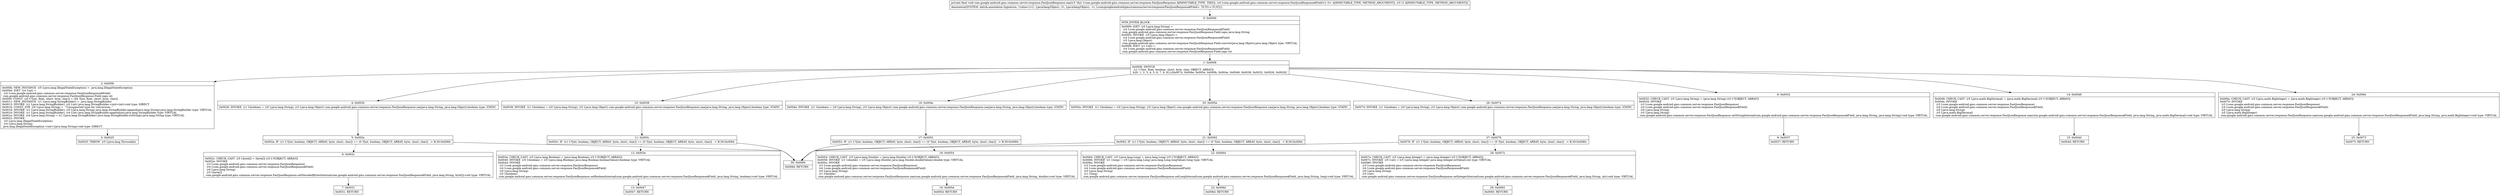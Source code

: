 digraph "CFG forcom.google.android.gms.common.server.response.FastJsonResponse.zaa(Lcom\/google\/android\/gms\/common\/server\/response\/FastJsonResponse$Field;Ljava\/lang\/Object;)V" {
Node_0 [shape=record,label="{0\:\ 0x0000|MTH_ENTER_BLOCK\l|0x0000: IGET  (r0 I:java.lang.String) = \l  (r4 I:com.google.android.gms.common.server.response.FastJsonResponse$Field)\l com.google.android.gms.common.server.response.FastJsonResponse.Field.zapu java.lang.String \l0x0002: INVOKE  (r5 I:java.lang.Object) = \l  (r4 I:com.google.android.gms.common.server.response.FastJsonResponse$Field)\l  (r5 I:java.lang.Object)\l com.google.android.gms.common.server.response.FastJsonResponse.Field.convert(java.lang.Object):java.lang.Object type: VIRTUAL \l0x0006: IGET  (r1 I:int) = \l  (r4 I:com.google.android.gms.common.server.response.FastJsonResponse$Field)\l com.google.android.gms.common.server.response.FastJsonResponse.Field.zaps int \l}"];
Node_1 [shape=record,label="{1\:\ 0x0008|0x0008: SWITCH  \l  (r1 I:?[int, float, boolean, short, byte, char, OBJECT, ARRAY])\l k:[0, 1, 2, 3, 4, 5, 6, 7, 8, 9] t:[0x0074, 0x006e, 0x005e, 0x000b, 0x004e, 0x0048, 0x0038, 0x0032, 0x0026, 0x0026] \l}"];
Node_2 [shape=record,label="{2\:\ 0x000b|0x000b: NEW_INSTANCE  (r5 I:java.lang.IllegalStateException) =  java.lang.IllegalStateException \l0x000d: IGET  (r4 I:int) = \l  (r4 I:com.google.android.gms.common.server.response.FastJsonResponse$Field)\l com.google.android.gms.common.server.response.FastJsonResponse.Field.zaps int \l0x000f: CONST  (r0 I:?[int, float, short, byte, char]) = (44 ?[int, float, short, byte, char]) \l0x0011: NEW_INSTANCE  (r1 I:java.lang.StringBuilder) =  java.lang.StringBuilder \l0x0013: INVOKE  (r1 I:java.lang.StringBuilder), (r0 I:int) java.lang.StringBuilder.\<init\>(int):void type: DIRECT \l0x0016: CONST_STR  (r0 I:java.lang.String) =  \"Unsupported type for conversion: \" \l0x0018: INVOKE  (r1 I:java.lang.StringBuilder), (r0 I:java.lang.String) java.lang.StringBuilder.append(java.lang.String):java.lang.StringBuilder type: VIRTUAL \l0x001b: INVOKE  (r1 I:java.lang.StringBuilder), (r4 I:int) java.lang.StringBuilder.append(int):java.lang.StringBuilder type: VIRTUAL \l0x001e: INVOKE  (r4 I:java.lang.String) = (r1 I:java.lang.StringBuilder) java.lang.StringBuilder.toString():java.lang.String type: VIRTUAL \l0x0022: INVOKE  \l  (r5 I:java.lang.IllegalStateException)\l  (r4 I:java.lang.String)\l java.lang.IllegalStateException.\<init\>(java.lang.String):void type: DIRECT \l}"];
Node_3 [shape=record,label="{3\:\ 0x0025|0x0025: THROW  (r5 I:java.lang.Throwable) \l}"];
Node_4 [shape=record,label="{4\:\ 0x0026|0x0026: INVOKE  (r1 I:boolean) = (r0 I:java.lang.String), (r5 I:java.lang.Object) com.google.android.gms.common.server.response.FastJsonResponse.zaa(java.lang.String, java.lang.Object):boolean type: STATIC \l}"];
Node_5 [shape=record,label="{5\:\ 0x002a|0x002a: IF  (r1 I:?[int, boolean, OBJECT, ARRAY, byte, short, char]) == (0 ?[int, boolean, OBJECT, ARRAY, byte, short, char])  \-\> B:30:0x0084 \l}"];
Node_6 [shape=record,label="{6\:\ 0x002c|0x002c: CHECK_CAST  (r5 I:byte[]) = (byte[]) (r5 I:?[OBJECT, ARRAY]) \l0x002e: INVOKE  \l  (r3 I:com.google.android.gms.common.server.response.FastJsonResponse)\l  (r4 I:com.google.android.gms.common.server.response.FastJsonResponse$Field)\l  (r0 I:java.lang.String)\l  (r5 I:byte[])\l com.google.android.gms.common.server.response.FastJsonResponse.setDecodedBytesInternal(com.google.android.gms.common.server.response.FastJsonResponse$Field, java.lang.String, byte[]):void type: VIRTUAL \l}"];
Node_7 [shape=record,label="{7\:\ 0x0031|0x0031: RETURN   \l}"];
Node_8 [shape=record,label="{8\:\ 0x0032|0x0032: CHECK_CAST  (r5 I:java.lang.String) = (java.lang.String) (r5 I:?[OBJECT, ARRAY]) \l0x0034: INVOKE  \l  (r3 I:com.google.android.gms.common.server.response.FastJsonResponse)\l  (r4 I:com.google.android.gms.common.server.response.FastJsonResponse$Field)\l  (r0 I:java.lang.String)\l  (r5 I:java.lang.String)\l com.google.android.gms.common.server.response.FastJsonResponse.setStringInternal(com.google.android.gms.common.server.response.FastJsonResponse$Field, java.lang.String, java.lang.String):void type: VIRTUAL \l}"];
Node_9 [shape=record,label="{9\:\ 0x0037|0x0037: RETURN   \l}"];
Node_10 [shape=record,label="{10\:\ 0x0038|0x0038: INVOKE  (r1 I:boolean) = (r0 I:java.lang.String), (r5 I:java.lang.Object) com.google.android.gms.common.server.response.FastJsonResponse.zaa(java.lang.String, java.lang.Object):boolean type: STATIC \l}"];
Node_11 [shape=record,label="{11\:\ 0x003c|0x003c: IF  (r1 I:?[int, boolean, OBJECT, ARRAY, byte, short, char]) == (0 ?[int, boolean, OBJECT, ARRAY, byte, short, char])  \-\> B:30:0x0084 \l}"];
Node_12 [shape=record,label="{12\:\ 0x003e|0x003e: CHECK_CAST  (r5 I:java.lang.Boolean) = (java.lang.Boolean) (r5 I:?[OBJECT, ARRAY]) \l0x0040: INVOKE  (r5 I:boolean) = (r5 I:java.lang.Boolean) java.lang.Boolean.booleanValue():boolean type: VIRTUAL \l0x0044: INVOKE  \l  (r3 I:com.google.android.gms.common.server.response.FastJsonResponse)\l  (r4 I:com.google.android.gms.common.server.response.FastJsonResponse$Field)\l  (r0 I:java.lang.String)\l  (r5 I:boolean)\l com.google.android.gms.common.server.response.FastJsonResponse.setBooleanInternal(com.google.android.gms.common.server.response.FastJsonResponse$Field, java.lang.String, boolean):void type: VIRTUAL \l}"];
Node_13 [shape=record,label="{13\:\ 0x0047|0x0047: RETURN   \l}"];
Node_14 [shape=record,label="{14\:\ 0x0048|0x0048: CHECK_CAST  (r5 I:java.math.BigDecimal) = (java.math.BigDecimal) (r5 I:?[OBJECT, ARRAY]) \l0x004a: INVOKE  \l  (r3 I:com.google.android.gms.common.server.response.FastJsonResponse)\l  (r4 I:com.google.android.gms.common.server.response.FastJsonResponse$Field)\l  (r0 I:java.lang.String)\l  (r5 I:java.math.BigDecimal)\l com.google.android.gms.common.server.response.FastJsonResponse.zaa(com.google.android.gms.common.server.response.FastJsonResponse$Field, java.lang.String, java.math.BigDecimal):void type: VIRTUAL \l}"];
Node_15 [shape=record,label="{15\:\ 0x004d|0x004d: RETURN   \l}"];
Node_16 [shape=record,label="{16\:\ 0x004e|0x004e: INVOKE  (r1 I:boolean) = (r0 I:java.lang.String), (r5 I:java.lang.Object) com.google.android.gms.common.server.response.FastJsonResponse.zaa(java.lang.String, java.lang.Object):boolean type: STATIC \l}"];
Node_17 [shape=record,label="{17\:\ 0x0052|0x0052: IF  (r1 I:?[int, boolean, OBJECT, ARRAY, byte, short, char]) == (0 ?[int, boolean, OBJECT, ARRAY, byte, short, char])  \-\> B:30:0x0084 \l}"];
Node_18 [shape=record,label="{18\:\ 0x0054|0x0054: CHECK_CAST  (r5 I:java.lang.Double) = (java.lang.Double) (r5 I:?[OBJECT, ARRAY]) \l0x0056: INVOKE  (r1 I:double) = (r5 I:java.lang.Double) java.lang.Double.doubleValue():double type: VIRTUAL \l0x005a: INVOKE  \l  (r3 I:com.google.android.gms.common.server.response.FastJsonResponse)\l  (r4 I:com.google.android.gms.common.server.response.FastJsonResponse$Field)\l  (r0 I:java.lang.String)\l  (r1 I:double)\l com.google.android.gms.common.server.response.FastJsonResponse.zaa(com.google.android.gms.common.server.response.FastJsonResponse$Field, java.lang.String, double):void type: VIRTUAL \l}"];
Node_19 [shape=record,label="{19\:\ 0x005d|0x005d: RETURN   \l}"];
Node_20 [shape=record,label="{20\:\ 0x005e|0x005e: INVOKE  (r1 I:boolean) = (r0 I:java.lang.String), (r5 I:java.lang.Object) com.google.android.gms.common.server.response.FastJsonResponse.zaa(java.lang.String, java.lang.Object):boolean type: STATIC \l}"];
Node_21 [shape=record,label="{21\:\ 0x0062|0x0062: IF  (r1 I:?[int, boolean, OBJECT, ARRAY, byte, short, char]) == (0 ?[int, boolean, OBJECT, ARRAY, byte, short, char])  \-\> B:30:0x0084 \l}"];
Node_22 [shape=record,label="{22\:\ 0x0064|0x0064: CHECK_CAST  (r5 I:java.lang.Long) = (java.lang.Long) (r5 I:?[OBJECT, ARRAY]) \l0x0066: INVOKE  (r1 I:long) = (r5 I:java.lang.Long) java.lang.Long.longValue():long type: VIRTUAL \l0x006a: INVOKE  \l  (r3 I:com.google.android.gms.common.server.response.FastJsonResponse)\l  (r4 I:com.google.android.gms.common.server.response.FastJsonResponse$Field)\l  (r0 I:java.lang.String)\l  (r1 I:long)\l com.google.android.gms.common.server.response.FastJsonResponse.setLongInternal(com.google.android.gms.common.server.response.FastJsonResponse$Field, java.lang.String, long):void type: VIRTUAL \l}"];
Node_23 [shape=record,label="{23\:\ 0x006d|0x006d: RETURN   \l}"];
Node_24 [shape=record,label="{24\:\ 0x006e|0x006e: CHECK_CAST  (r5 I:java.math.BigInteger) = (java.math.BigInteger) (r5 I:?[OBJECT, ARRAY]) \l0x0070: INVOKE  \l  (r3 I:com.google.android.gms.common.server.response.FastJsonResponse)\l  (r4 I:com.google.android.gms.common.server.response.FastJsonResponse$Field)\l  (r0 I:java.lang.String)\l  (r5 I:java.math.BigInteger)\l com.google.android.gms.common.server.response.FastJsonResponse.zaa(com.google.android.gms.common.server.response.FastJsonResponse$Field, java.lang.String, java.math.BigInteger):void type: VIRTUAL \l}"];
Node_25 [shape=record,label="{25\:\ 0x0073|0x0073: RETURN   \l}"];
Node_26 [shape=record,label="{26\:\ 0x0074|0x0074: INVOKE  (r1 I:boolean) = (r0 I:java.lang.String), (r5 I:java.lang.Object) com.google.android.gms.common.server.response.FastJsonResponse.zaa(java.lang.String, java.lang.Object):boolean type: STATIC \l}"];
Node_27 [shape=record,label="{27\:\ 0x0078|0x0078: IF  (r1 I:?[int, boolean, OBJECT, ARRAY, byte, short, char]) == (0 ?[int, boolean, OBJECT, ARRAY, byte, short, char])  \-\> B:30:0x0084 \l}"];
Node_28 [shape=record,label="{28\:\ 0x007a|0x007a: CHECK_CAST  (r5 I:java.lang.Integer) = (java.lang.Integer) (r5 I:?[OBJECT, ARRAY]) \l0x007c: INVOKE  (r5 I:int) = (r5 I:java.lang.Integer) java.lang.Integer.intValue():int type: VIRTUAL \l0x0080: INVOKE  \l  (r3 I:com.google.android.gms.common.server.response.FastJsonResponse)\l  (r4 I:com.google.android.gms.common.server.response.FastJsonResponse$Field)\l  (r0 I:java.lang.String)\l  (r5 I:int)\l com.google.android.gms.common.server.response.FastJsonResponse.setIntegerInternal(com.google.android.gms.common.server.response.FastJsonResponse$Field, java.lang.String, int):void type: VIRTUAL \l}"];
Node_29 [shape=record,label="{29\:\ 0x0083|0x0083: RETURN   \l}"];
Node_30 [shape=record,label="{30\:\ 0x0084|0x0084: RETURN   \l}"];
MethodNode[shape=record,label="{private final void com.google.android.gms.common.server.response.FastJsonResponse.zaa((r3 'this' I:com.google.android.gms.common.server.response.FastJsonResponse A[IMMUTABLE_TYPE, THIS]), (r4 I:com.google.android.gms.common.server.response.FastJsonResponse$Field\<I, O\> A[IMMUTABLE_TYPE, METHOD_ARGUMENT]), (r5 I:I A[IMMUTABLE_TYPE, METHOD_ARGUMENT]))  | Annotation[SYSTEM, dalvik.annotation.Signature, \{value=[\<I:, Ljava\/lang\/Object;, O:, Ljava\/lang\/Object;, \>(, Lcom\/google\/android\/gms\/common\/server\/response\/FastJsonResponse$Field\<, TI;TO;\>;TI;)V]\}]\l}"];
MethodNode -> Node_0;
Node_0 -> Node_1;
Node_1 -> Node_2;
Node_1 -> Node_4;
Node_1 -> Node_8;
Node_1 -> Node_10;
Node_1 -> Node_14;
Node_1 -> Node_16;
Node_1 -> Node_20;
Node_1 -> Node_24;
Node_1 -> Node_26;
Node_2 -> Node_3;
Node_4 -> Node_5;
Node_5 -> Node_6[style=dashed];
Node_5 -> Node_30;
Node_6 -> Node_7;
Node_8 -> Node_9;
Node_10 -> Node_11;
Node_11 -> Node_12[style=dashed];
Node_11 -> Node_30;
Node_12 -> Node_13;
Node_14 -> Node_15;
Node_16 -> Node_17;
Node_17 -> Node_18[style=dashed];
Node_17 -> Node_30;
Node_18 -> Node_19;
Node_20 -> Node_21;
Node_21 -> Node_22[style=dashed];
Node_21 -> Node_30;
Node_22 -> Node_23;
Node_24 -> Node_25;
Node_26 -> Node_27;
Node_27 -> Node_28[style=dashed];
Node_27 -> Node_30;
Node_28 -> Node_29;
}

